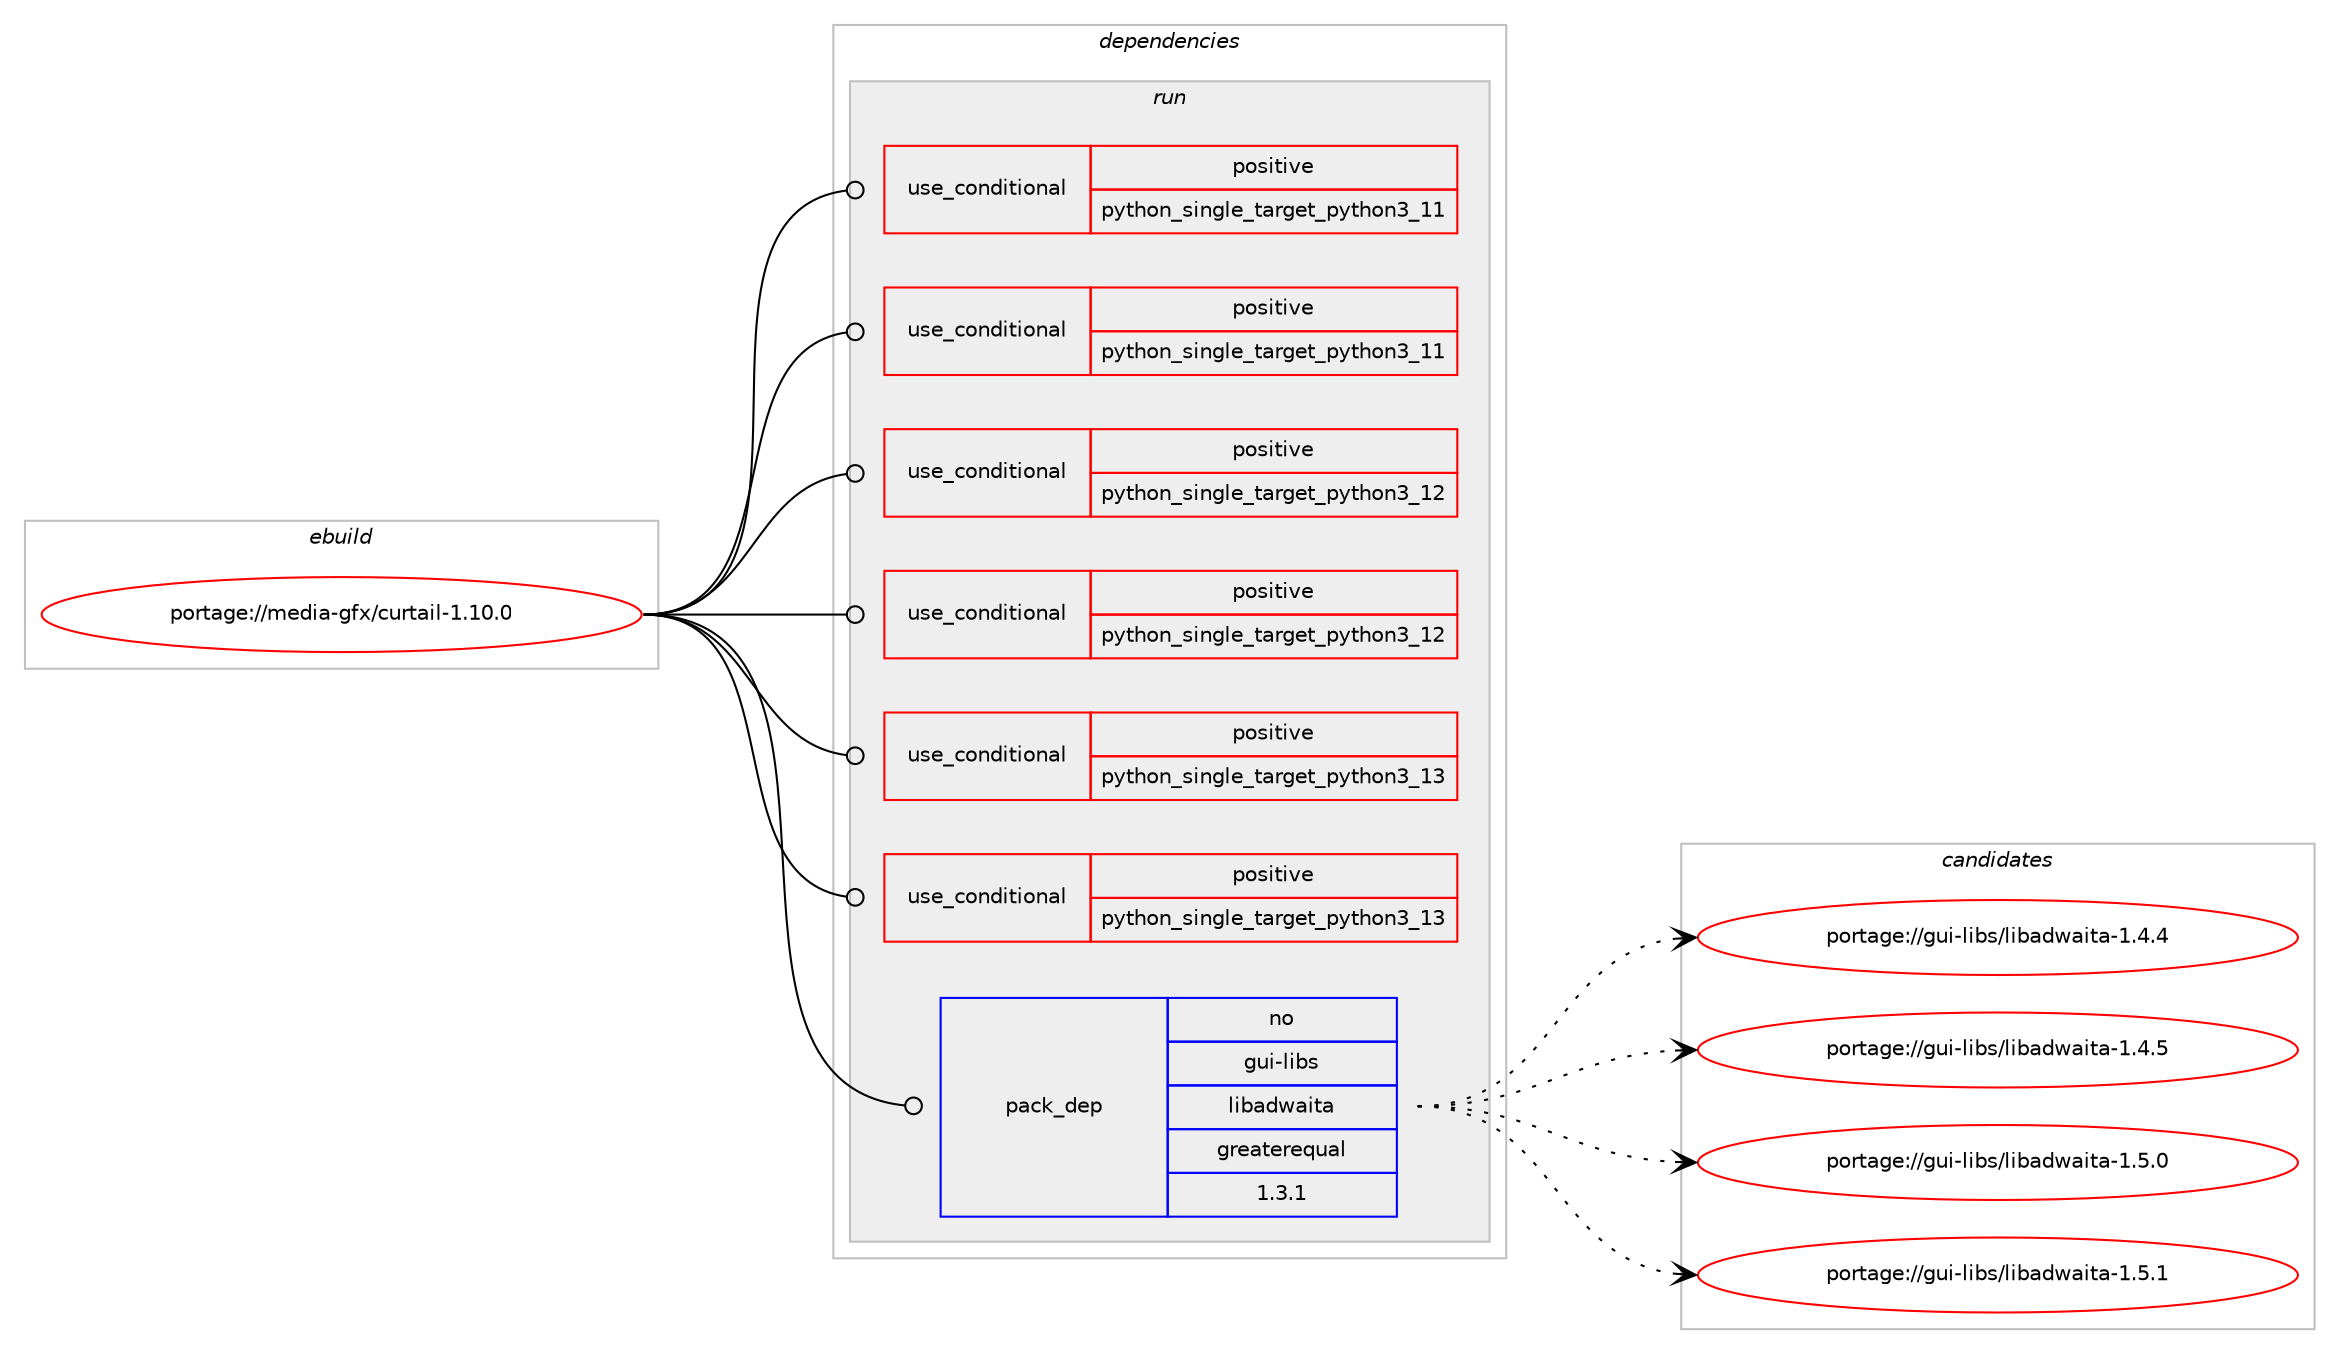 digraph prolog {

# *************
# Graph options
# *************

newrank=true;
concentrate=true;
compound=true;
graph [rankdir=LR,fontname=Helvetica,fontsize=10,ranksep=1.5];#, ranksep=2.5, nodesep=0.2];
edge  [arrowhead=vee];
node  [fontname=Helvetica,fontsize=10];

# **********
# The ebuild
# **********

subgraph cluster_leftcol {
color=gray;
rank=same;
label=<<i>ebuild</i>>;
id [label="portage://media-gfx/curtail-1.10.0", color=red, width=4, href="../media-gfx/curtail-1.10.0.svg"];
}

# ****************
# The dependencies
# ****************

subgraph cluster_midcol {
color=gray;
label=<<i>dependencies</i>>;
subgraph cluster_compile {
fillcolor="#eeeeee";
style=filled;
label=<<i>compile</i>>;
}
subgraph cluster_compileandrun {
fillcolor="#eeeeee";
style=filled;
label=<<i>compile and run</i>>;
}
subgraph cluster_run {
fillcolor="#eeeeee";
style=filled;
label=<<i>run</i>>;
subgraph cond70218 {
dependency149302 [label=<<TABLE BORDER="0" CELLBORDER="1" CELLSPACING="0" CELLPADDING="4"><TR><TD ROWSPAN="3" CELLPADDING="10">use_conditional</TD></TR><TR><TD>positive</TD></TR><TR><TD>python_single_target_python3_11</TD></TR></TABLE>>, shape=none, color=red];
# *** BEGIN UNKNOWN DEPENDENCY TYPE (TODO) ***
# dependency149302 -> package_dependency(portage://media-gfx/curtail-1.10.0,run,no,dev-lang,python,none,[,,],[slot(3.11)],[])
# *** END UNKNOWN DEPENDENCY TYPE (TODO) ***

}
id:e -> dependency149302:w [weight=20,style="solid",arrowhead="odot"];
subgraph cond70219 {
dependency149303 [label=<<TABLE BORDER="0" CELLBORDER="1" CELLSPACING="0" CELLPADDING="4"><TR><TD ROWSPAN="3" CELLPADDING="10">use_conditional</TD></TR><TR><TD>positive</TD></TR><TR><TD>python_single_target_python3_11</TD></TR></TABLE>>, shape=none, color=red];
# *** BEGIN UNKNOWN DEPENDENCY TYPE (TODO) ***
# dependency149303 -> package_dependency(portage://media-gfx/curtail-1.10.0,run,no,dev-python,pygobject,none,[,,],[slot(3)],[use(enable(python_targets_python3_11),negative)])
# *** END UNKNOWN DEPENDENCY TYPE (TODO) ***

}
id:e -> dependency149303:w [weight=20,style="solid",arrowhead="odot"];
subgraph cond70220 {
dependency149304 [label=<<TABLE BORDER="0" CELLBORDER="1" CELLSPACING="0" CELLPADDING="4"><TR><TD ROWSPAN="3" CELLPADDING="10">use_conditional</TD></TR><TR><TD>positive</TD></TR><TR><TD>python_single_target_python3_12</TD></TR></TABLE>>, shape=none, color=red];
# *** BEGIN UNKNOWN DEPENDENCY TYPE (TODO) ***
# dependency149304 -> package_dependency(portage://media-gfx/curtail-1.10.0,run,no,dev-lang,python,none,[,,],[slot(3.12)],[])
# *** END UNKNOWN DEPENDENCY TYPE (TODO) ***

}
id:e -> dependency149304:w [weight=20,style="solid",arrowhead="odot"];
subgraph cond70221 {
dependency149305 [label=<<TABLE BORDER="0" CELLBORDER="1" CELLSPACING="0" CELLPADDING="4"><TR><TD ROWSPAN="3" CELLPADDING="10">use_conditional</TD></TR><TR><TD>positive</TD></TR><TR><TD>python_single_target_python3_12</TD></TR></TABLE>>, shape=none, color=red];
# *** BEGIN UNKNOWN DEPENDENCY TYPE (TODO) ***
# dependency149305 -> package_dependency(portage://media-gfx/curtail-1.10.0,run,no,dev-python,pygobject,none,[,,],[slot(3)],[use(enable(python_targets_python3_12),negative)])
# *** END UNKNOWN DEPENDENCY TYPE (TODO) ***

}
id:e -> dependency149305:w [weight=20,style="solid",arrowhead="odot"];
subgraph cond70222 {
dependency149306 [label=<<TABLE BORDER="0" CELLBORDER="1" CELLSPACING="0" CELLPADDING="4"><TR><TD ROWSPAN="3" CELLPADDING="10">use_conditional</TD></TR><TR><TD>positive</TD></TR><TR><TD>python_single_target_python3_13</TD></TR></TABLE>>, shape=none, color=red];
# *** BEGIN UNKNOWN DEPENDENCY TYPE (TODO) ***
# dependency149306 -> package_dependency(portage://media-gfx/curtail-1.10.0,run,no,dev-lang,python,none,[,,],[slot(3.13)],[])
# *** END UNKNOWN DEPENDENCY TYPE (TODO) ***

}
id:e -> dependency149306:w [weight=20,style="solid",arrowhead="odot"];
subgraph cond70223 {
dependency149307 [label=<<TABLE BORDER="0" CELLBORDER="1" CELLSPACING="0" CELLPADDING="4"><TR><TD ROWSPAN="3" CELLPADDING="10">use_conditional</TD></TR><TR><TD>positive</TD></TR><TR><TD>python_single_target_python3_13</TD></TR></TABLE>>, shape=none, color=red];
# *** BEGIN UNKNOWN DEPENDENCY TYPE (TODO) ***
# dependency149307 -> package_dependency(portage://media-gfx/curtail-1.10.0,run,no,dev-python,pygobject,none,[,,],[slot(3)],[use(enable(python_targets_python3_13),negative)])
# *** END UNKNOWN DEPENDENCY TYPE (TODO) ***

}
id:e -> dependency149307:w [weight=20,style="solid",arrowhead="odot"];
# *** BEGIN UNKNOWN DEPENDENCY TYPE (TODO) ***
# id -> package_dependency(portage://media-gfx/curtail-1.10.0,run,no,gui-libs,gtk,none,[,,],[slot(4)],[use(enable(introspection),none)])
# *** END UNKNOWN DEPENDENCY TYPE (TODO) ***

subgraph pack76810 {
dependency149308 [label=<<TABLE BORDER="0" CELLBORDER="1" CELLSPACING="0" CELLPADDING="4" WIDTH="220"><TR><TD ROWSPAN="6" CELLPADDING="30">pack_dep</TD></TR><TR><TD WIDTH="110">no</TD></TR><TR><TD>gui-libs</TD></TR><TR><TD>libadwaita</TD></TR><TR><TD>greaterequal</TD></TR><TR><TD>1.3.1</TD></TR></TABLE>>, shape=none, color=blue];
}
id:e -> dependency149308:w [weight=20,style="solid",arrowhead="odot"];
# *** BEGIN UNKNOWN DEPENDENCY TYPE (TODO) ***
# id -> package_dependency(portage://media-gfx/curtail-1.10.0,run,no,media-gfx,jpegoptim,none,[,,],[],[])
# *** END UNKNOWN DEPENDENCY TYPE (TODO) ***

# *** BEGIN UNKNOWN DEPENDENCY TYPE (TODO) ***
# id -> package_dependency(portage://media-gfx/curtail-1.10.0,run,no,media-gfx,oxipng,none,[,,],[],[])
# *** END UNKNOWN DEPENDENCY TYPE (TODO) ***

# *** BEGIN UNKNOWN DEPENDENCY TYPE (TODO) ***
# id -> package_dependency(portage://media-gfx/curtail-1.10.0,run,no,media-gfx,pngquant,none,[,,],[],[])
# *** END UNKNOWN DEPENDENCY TYPE (TODO) ***

# *** BEGIN UNKNOWN DEPENDENCY TYPE (TODO) ***
# id -> package_dependency(portage://media-gfx/curtail-1.10.0,run,no,media-libs,libwebp,none,[,,],[],[])
# *** END UNKNOWN DEPENDENCY TYPE (TODO) ***

}
}

# **************
# The candidates
# **************

subgraph cluster_choices {
rank=same;
color=gray;
label=<<i>candidates</i>>;

subgraph choice76810 {
color=black;
nodesep=1;
choice10311710545108105981154710810598971001199710511697454946524652 [label="portage://gui-libs/libadwaita-1.4.4", color=red, width=4,href="../gui-libs/libadwaita-1.4.4.svg"];
choice10311710545108105981154710810598971001199710511697454946524653 [label="portage://gui-libs/libadwaita-1.4.5", color=red, width=4,href="../gui-libs/libadwaita-1.4.5.svg"];
choice10311710545108105981154710810598971001199710511697454946534648 [label="portage://gui-libs/libadwaita-1.5.0", color=red, width=4,href="../gui-libs/libadwaita-1.5.0.svg"];
choice10311710545108105981154710810598971001199710511697454946534649 [label="portage://gui-libs/libadwaita-1.5.1", color=red, width=4,href="../gui-libs/libadwaita-1.5.1.svg"];
dependency149308:e -> choice10311710545108105981154710810598971001199710511697454946524652:w [style=dotted,weight="100"];
dependency149308:e -> choice10311710545108105981154710810598971001199710511697454946524653:w [style=dotted,weight="100"];
dependency149308:e -> choice10311710545108105981154710810598971001199710511697454946534648:w [style=dotted,weight="100"];
dependency149308:e -> choice10311710545108105981154710810598971001199710511697454946534649:w [style=dotted,weight="100"];
}
}

}
